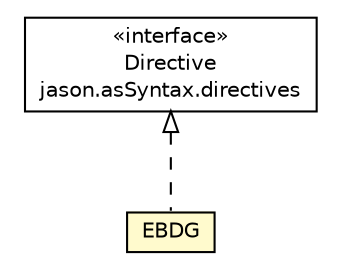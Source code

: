 #!/usr/local/bin/dot
#
# Class diagram 
# Generated by UMLGraph version R5_6_6-1-g9240c4 (http://www.umlgraph.org/)
#

digraph G {
	edge [fontname="Helvetica",fontsize=10,labelfontname="Helvetica",labelfontsize=10];
	node [fontname="Helvetica",fontsize=10,shape=plaintext];
	nodesep=0.25;
	ranksep=0.5;
	// jason.asSyntax.directives.Directive
	c19412 [label=<<table title="jason.asSyntax.directives.Directive" border="0" cellborder="1" cellspacing="0" cellpadding="2" port="p" href="../../directives/Directive.html">
		<tr><td><table border="0" cellspacing="0" cellpadding="1">
<tr><td align="center" balign="center"> &#171;interface&#187; </td></tr>
<tr><td align="center" balign="center"> Directive </td></tr>
<tr><td align="center" balign="center"> jason.asSyntax.directives </td></tr>
		</table></td></tr>
		</table>>, URL="../../directives/Directive.html", fontname="Helvetica", fontcolor="black", fontsize=10.0];
	// jason.asSyntax.patterns.goal.EBDG
	c19418 [label=<<table title="jason.asSyntax.patterns.goal.EBDG" border="0" cellborder="1" cellspacing="0" cellpadding="2" port="p" bgcolor="lemonChiffon" href="./EBDG.html">
		<tr><td><table border="0" cellspacing="0" cellpadding="1">
<tr><td align="center" balign="center"> EBDG </td></tr>
		</table></td></tr>
		</table>>, URL="./EBDG.html", fontname="Helvetica", fontcolor="black", fontsize=10.0];
	//jason.asSyntax.patterns.goal.EBDG implements jason.asSyntax.directives.Directive
	c19412:p -> c19418:p [dir=back,arrowtail=empty,style=dashed];
}

